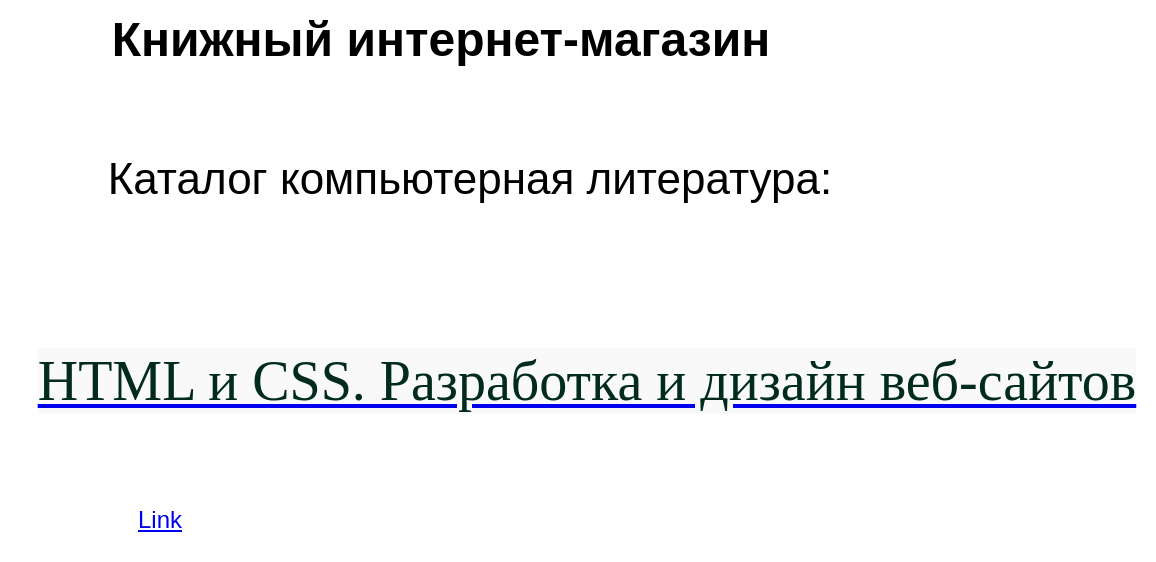 <mxfile version="13.1.8" type="github" pages="4">
  <diagram name="it_books" id="f1b7ffb7-ca1e-a977-7cf5-a751b3c06c05">
    <mxGraphModel dx="1374" dy="789" grid="1" gridSize="10" guides="1" tooltips="1" connect="1" arrows="1" fold="1" page="1" pageScale="1" pageWidth="826" pageHeight="1169" background="#ffffff" math="0" shadow="0">
      <root>
        <mxCell id="0" />
        <mxCell id="1" parent="0" />
        <mxCell id="g1U-z3ok9zP9IM5ZBTjm-62" value="Книжный интернет-магазин" style="text;strokeColor=none;fillColor=none;html=1;fontSize=24;fontStyle=1;verticalAlign=middle;align=center;" vertex="1" parent="1">
          <mxGeometry x="360" y="40" width="100" height="40" as="geometry" />
        </mxCell>
        <mxCell id="g1U-z3ok9zP9IM5ZBTjm-65" value="Каталог компьютерная литература:" style="text;html=1;strokeColor=none;fillColor=none;align=center;verticalAlign=middle;whiteSpace=wrap;rounded=0;fontSize=22;" vertex="1" parent="1">
          <mxGeometry x="190" y="100" width="470" height="60" as="geometry" />
        </mxCell>
        <UserObject label="&lt;h1 itemprop=&quot;name&quot; class=&quot;title h1&quot; style=&quot;box-sizing: border-box ; font-size: 28px ; font-family: &amp;#34;warnock&amp;#34; ; color: rgb(0 , 43 , 29) ; margin: 0px ; padding: 0px ; font-weight: normal ; background-color: rgb(249 , 249 , 249)&quot;&gt;HTML и CSS. Разработка и дизайн веб-сайтов&lt;/h1&gt;" link="data:page/id,hMIvGExZf8Z49CgYkhzO" id="DAD9d2JD19DCrOFH62Ag-2">
          <mxCell style="text;html=1;strokeColor=none;fillColor=none;whiteSpace=wrap;align=center;verticalAlign=middle;fontColor=#0000EE;fontStyle=4;fontSize=20;" vertex="1" parent="1">
            <mxGeometry x="200" y="210" width="567" height="40" as="geometry" />
          </mxCell>
        </UserObject>
        <UserObject label="Link" link="https://www.draw.io" id="OmWu_p1AgXhSmBa_6rHU-4">
          <mxCell style="text;html=1;strokeColor=none;fillColor=none;whiteSpace=wrap;align=center;verticalAlign=middle;fontColor=#0000EE;fontStyle=4;" vertex="1" parent="1">
            <mxGeometry x="240" y="280" width="60" height="40" as="geometry" />
          </mxCell>
        </UserObject>
      </root>
    </mxGraphModel>
  </diagram>
  <diagram id="hMIvGExZf8Z49CgYkhzO" name="it_book_1">
    <mxGraphModel dx="1374" dy="789" grid="1" gridSize="10" guides="1" tooltips="1" connect="1" arrows="1" fold="1" page="1" pageScale="1" pageWidth="827" pageHeight="1169" math="0" shadow="0">
      <root>
        <mxCell id="g0llueIbsnM2EBkdmExG-0" />
        <mxCell id="g0llueIbsnM2EBkdmExG-1" parent="g0llueIbsnM2EBkdmExG-0" />
        <mxCell id="LIG2cavLYlcYtZx8mMVE-0" value="Название товара" style="text;html=1;strokeColor=none;fillColor=none;align=center;verticalAlign=middle;whiteSpace=wrap;rounded=0;fontSize=31;" vertex="1" parent="g0llueIbsnM2EBkdmExG-1">
          <mxGeometry x="230" y="60" width="290" height="20" as="geometry" />
        </mxCell>
        <mxCell id="LIG2cavLYlcYtZx8mMVE-1" value="Заголовок Описание товара" style="text;html=1;strokeColor=none;fillColor=none;align=center;verticalAlign=middle;whiteSpace=wrap;rounded=0;fontSize=20;" vertex="1" parent="g0llueIbsnM2EBkdmExG-1">
          <mxGeometry x="170" y="119" width="400" height="20" as="geometry" />
        </mxCell>
        <mxCell id="LIG2cavLYlcYtZx8mMVE-2" value="Картинка" style="whiteSpace=wrap;html=1;aspect=fixed;fontSize=20;" vertex="1" parent="g0llueIbsnM2EBkdmExG-1">
          <mxGeometry x="240" y="188" width="260" height="260" as="geometry" />
        </mxCell>
        <mxCell id="LIG2cavLYlcYtZx8mMVE-3" value="Заголовок Характеристика товара" style="rounded=0;whiteSpace=wrap;html=1;fontSize=20;" vertex="1" parent="g0llueIbsnM2EBkdmExG-1">
          <mxGeometry x="160" y="530" width="430" height="60" as="geometry" />
        </mxCell>
        <mxCell id="LIG2cavLYlcYtZx8mMVE-4" value="Текст краткого описания товара&lt;br&gt;" style="rounded=0;whiteSpace=wrap;html=1;fontSize=20;" vertex="1" parent="g0llueIbsnM2EBkdmExG-1">
          <mxGeometry x="160" y="448" width="440" height="60" as="geometry" />
        </mxCell>
        <mxCell id="LIG2cavLYlcYtZx8mMVE-5" value="Текст характеристики товара" style="rounded=0;whiteSpace=wrap;html=1;fontSize=20;" vertex="1" parent="g0llueIbsnM2EBkdmExG-1">
          <mxGeometry x="174" y="620" width="416" height="60" as="geometry" />
        </mxCell>
        <mxCell id="LIG2cavLYlcYtZx8mMVE-7" value="Текст подробнго описания товара" style="rounded=0;whiteSpace=wrap;html=1;fontSize=20;" vertex="1" parent="g0llueIbsnM2EBkdmExG-1">
          <mxGeometry x="180" y="710" width="420" height="60" as="geometry" />
        </mxCell>
        <mxCell id="LIG2cavLYlcYtZx8mMVE-8" value="" style="endArrow=none;html=1;fontSize=20;" edge="1" parent="g0llueIbsnM2EBkdmExG-1">
          <mxGeometry width="50" height="50" relative="1" as="geometry">
            <mxPoint x="40" y="820" as="sourcePoint" />
            <mxPoint x="760" y="820" as="targetPoint" />
          </mxGeometry>
        </mxCell>
        <mxCell id="LIG2cavLYlcYtZx8mMVE-9" value="&lt;pre style=&quot;box-sizing: border-box ; overflow: auto ; font-family: &amp;#34;menlo&amp;#34; , &amp;#34;monaco&amp;#34; , &amp;#34;consolas&amp;#34; , &amp;#34;courier new&amp;#34; , monospace ; font-size: 13px ; padding: 9.5px ; margin-top: 0px ; margin-bottom: 10px ; line-height: 1.429 ; color: rgb(51 , 51 , 51) ; word-break: break-all ; overflow-wrap: break-word ; background: none rgb(255 , 255 , 255) ; border: 0px ; border-radius: 4px ; text-align: left&quot;&gt;&lt;code style=&quot;box-sizing: border-box ; font-family: &amp;#34;menlo&amp;#34; , &amp;#34;monaco&amp;#34; , &amp;#34;consolas&amp;#34; , &amp;#34;courier new&amp;#34; , monospace ; font-size: inherit ; color: inherit ; background-color: transparent ; border-radius: 0px ; padding: 0px&quot;&gt;Текст «Все права защищены»&lt;/code&gt;&lt;/pre&gt;" style="rounded=0;whiteSpace=wrap;html=1;fontSize=20;" vertex="1" parent="g0llueIbsnM2EBkdmExG-1">
          <mxGeometry x="160" y="840" width="280" height="60" as="geometry" />
        </mxCell>
      </root>
    </mxGraphModel>
  </diagram>
  <diagram id="aOP1J2y6NVLSAZIrAggu" name="it_book_2">
    <mxGraphModel dx="1374" dy="789" grid="1" gridSize="10" guides="1" tooltips="1" connect="1" arrows="1" fold="1" page="1" pageScale="1" pageWidth="827" pageHeight="1169" math="0" shadow="0">
      <root>
        <mxCell id="IHbZ8UMXO80UkS1mSRLY-0" />
        <mxCell id="IHbZ8UMXO80UkS1mSRLY-1" parent="IHbZ8UMXO80UkS1mSRLY-0" />
      </root>
    </mxGraphModel>
  </diagram>
  <diagram id="cCgc5qQnh4CJBLYQ8qYx" name="it_book_3">
    <mxGraphModel dx="1374" dy="789" grid="1" gridSize="10" guides="1" tooltips="1" connect="1" arrows="1" fold="1" page="1" pageScale="1" pageWidth="827" pageHeight="1169" math="0" shadow="0">
      <root>
        <mxCell id="JCVh1ST7pnoccggp2dTn-0" />
        <mxCell id="JCVh1ST7pnoccggp2dTn-1" parent="JCVh1ST7pnoccggp2dTn-0" />
      </root>
    </mxGraphModel>
  </diagram>
</mxfile>
